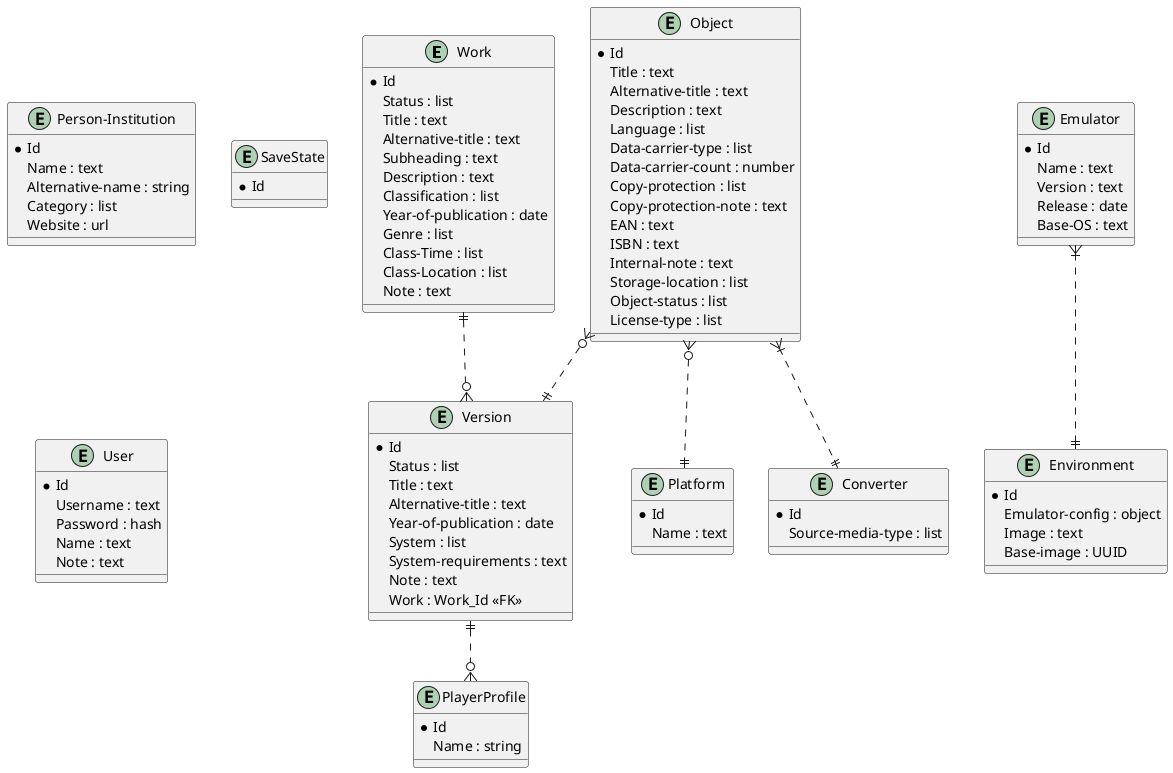 @startuml DB

' ==============================
' Collective Access DB entities
' ==============================

entity Work {
    * Id
    Status : list
    Title : text
    Alternative-title : text
    Subheading : text
    Description : text
    Classification : list
    Year-of-publication : date
    Genre : list
    Class-Time : list
    Class-Location : list
    Note : text
}

entity Version {
    * Id
    Status : list
    Title : text
    Alternative-title : text
    Year-of-publication : date
    System : list
    System-requirements : text
    Note : text
    Work : Work_Id <<FK>>
}

entity Object {
    * Id
    Title : text
    Alternative-title : text
    Description : text
    Language : list
    Data-carrier-type : list
    Data-carrier-count : number
    Copy-protection : list
    Copy-protection-note : text
    EAN : text
    ISBN : text
    Internal-note : text
    Storage-location : list
    Object-status : list
    License-type : list
}

entity Person-Institution {
    * Id
    Name : text
    Alternative-name : string
    Category : list
    Website : url
}

' ==============================
' Emulation entities
' ==============================

entity Platform {
    * Id
    Name : text

}

entity Environment {
    * Id
    Emulator-config : object
    Image : text
    Base-image : UUID
}

entity Emulator {
    * Id
    Name : text
    Version : text
    Release : date
    Base-OS : text
}

entity Converter {
    * Id
    Source-media-type : list
    
}

entity PlayerProfile {
    * Id
    Name : string

}

entity SaveState {
    * Id
}

' ==============================
' Access
' ==============================

entity User {
    * Id
    Username : text
    Password : hash
    Name : text
    Note : text
}

' TODO: SSO login entities

' ==============================
' Relations
' ==============================

Object }o..|| Platform
Object }o..|| Version
Object }|..|| Converter

Work ||..o{ Version

Emulator }|..|| Environment
Version ||..o{ PlayerProfile

@enduml